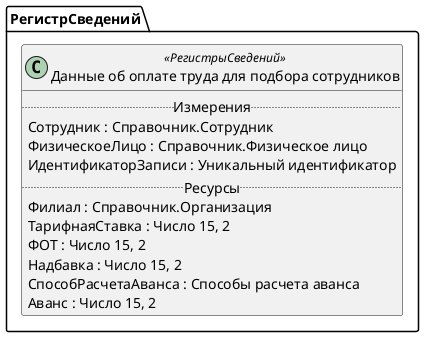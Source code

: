 ﻿@startuml ДанныеОбОплатеТрудаДляПодбораСотрудников
'!include templates.wsd
'..\include templates.wsd
class РегистрСведений.ДанныеОбОплатеТрудаДляПодбораСотрудников as "Данные об оплате труда для подбора сотрудников" <<РегистрыСведений>>
{
..Измерения..
Сотрудник : Справочник.Сотрудник
ФизическоеЛицо : Справочник.Физическое лицо
ИдентификаторЗаписи : Уникальный идентификатор
..Ресурсы..
Филиал : Справочник.Организация
ТарифнаяСтавка : Число 15, 2
ФОТ : Число 15, 2
Надбавка : Число 15, 2
СпособРасчетаАванса : Способы расчета аванса
Аванс : Число 15, 2
}
@enduml
